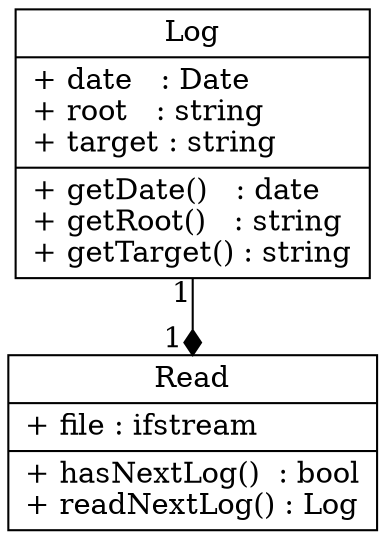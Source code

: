 digraph UML
{
	Read [
		label = 
			"{ 
				Read 
			| 
				+ file : ifstream\l
			| 
				+ hasNextLog()  : bool\l
				+ readNextLog() : Log\l
			}",
		shape=record
	]
	Log [
		label = 
			"{ 
				Log 
			|
				+ date   : Date\l
				+ root   : string\l
				+ target : string\l
	
			|
				+ getDate()   : date\l
				+ getRoot()   : string\l
				+ getTarget() : string\l
			}",
		shape=record
	]

	Log -> Read
	[
		arrowhead=diamond,
		taillabel=1,
		headlabel="1 "
	]
}